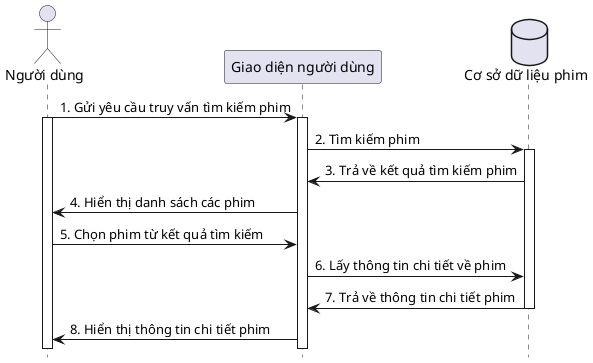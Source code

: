 @startuml
hide footbox
actor "Người dùng" as User
participant "Giao diện người dùng" as App
database "Cơ sở dữ liệu phim" as DB

User -> App: 1. Gửi yêu cầu truy vấn tìm kiếm phim
activate User
activate App
App -> DB: 2. Tìm kiếm phim
activate DB
DB -> App: 3. Trả về kết quả tìm kiếm phim
App -> User: 4. Hiển thị danh sách các phim 

User -> App: 5. Chọn phim từ kết quả tìm kiếm
App -> DB: 6. Lấy thông tin chi tiết về phim
DB -> App: 7. Trả về thông tin chi tiết phim
deactivate DB
App -> User: 8. Hiển thị thông tin chi tiết phim
@enduml
